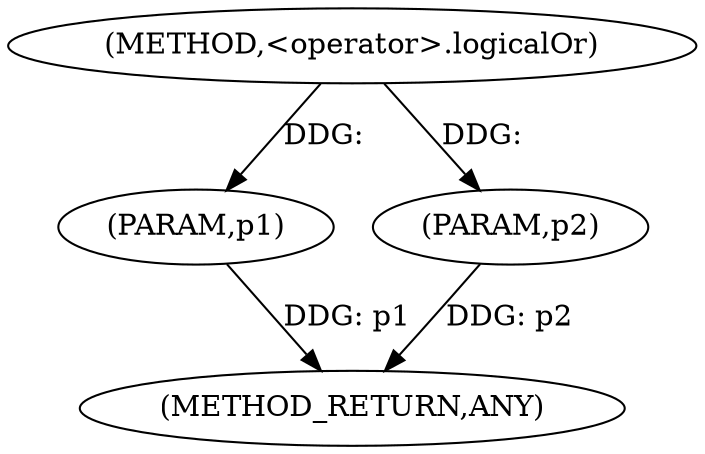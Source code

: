 
digraph "&lt;operator&gt;.logicalOr" {  

"14641" [label = "(METHOD,&lt;operator&gt;.logicalOr)" ]

"14645" [label = "(METHOD_RETURN,ANY)" ]

"14642" [label = "(PARAM,p1)" ]

"14643" [label = "(PARAM,p2)" ]

  "14642" -> "14645"  [ label = "DDG: p1"] 

  "14643" -> "14645"  [ label = "DDG: p2"] 

  "14641" -> "14642"  [ label = "DDG: "] 

  "14641" -> "14643"  [ label = "DDG: "] 

}